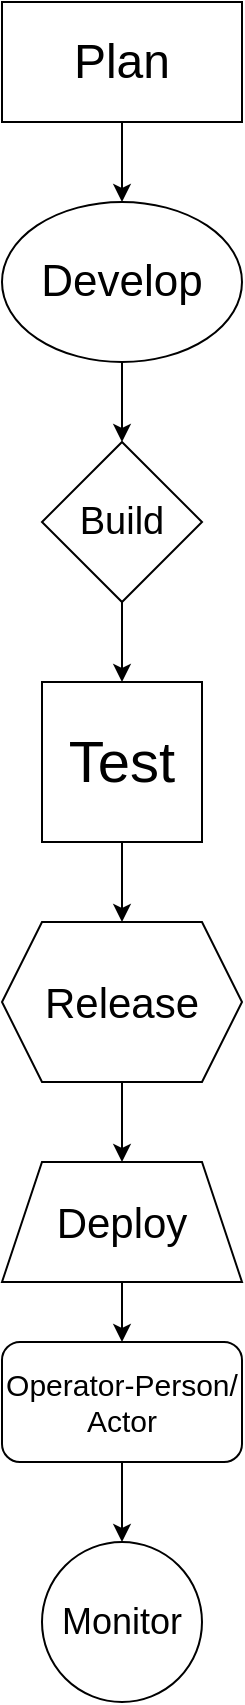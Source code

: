 <mxfile version="28.2.3" pages="2">
  <diagram name="Page-1" id="4jCqsVta9YBGJokjuBqW">
    <mxGraphModel dx="1042" dy="1731" grid="1" gridSize="10" guides="1" tooltips="1" connect="1" arrows="1" fold="1" page="1" pageScale="1" pageWidth="827" pageHeight="1169" math="0" shadow="0">
      <root>
        <mxCell id="0" />
        <mxCell id="1" parent="0" />
        <mxCell id="9XlFjqnNwo3ZBEB4k6mD-11" style="edgeStyle=orthogonalEdgeStyle;rounded=0;orthogonalLoop=1;jettySize=auto;html=1;exitX=0.5;exitY=1;exitDx=0;exitDy=0;entryX=0.5;entryY=0;entryDx=0;entryDy=0;" edge="1" parent="1" source="9XlFjqnNwo3ZBEB4k6mD-2" target="9XlFjqnNwo3ZBEB4k6mD-4">
          <mxGeometry relative="1" as="geometry" />
        </mxCell>
        <mxCell id="9XlFjqnNwo3ZBEB4k6mD-2" value="&lt;font style=&quot;font-size: 22px;&quot;&gt;Develop&lt;/font&gt;" style="ellipse;whiteSpace=wrap;html=1;" vertex="1" parent="1">
          <mxGeometry x="350" y="-10" width="120" height="80" as="geometry" />
        </mxCell>
        <mxCell id="9XlFjqnNwo3ZBEB4k6mD-13" style="edgeStyle=orthogonalEdgeStyle;rounded=0;orthogonalLoop=1;jettySize=auto;html=1;exitX=0.5;exitY=1;exitDx=0;exitDy=0;entryX=0.5;entryY=0;entryDx=0;entryDy=0;" edge="1" parent="1" source="9XlFjqnNwo3ZBEB4k6mD-3" target="9XlFjqnNwo3ZBEB4k6mD-5">
          <mxGeometry relative="1" as="geometry" />
        </mxCell>
        <mxCell id="9XlFjqnNwo3ZBEB4k6mD-3" value="&lt;font style=&quot;font-size: 29px;&quot;&gt;Test&lt;/font&gt;" style="whiteSpace=wrap;html=1;aspect=fixed;" vertex="1" parent="1">
          <mxGeometry x="370" y="230" width="80" height="80" as="geometry" />
        </mxCell>
        <mxCell id="9XlFjqnNwo3ZBEB4k6mD-12" style="edgeStyle=orthogonalEdgeStyle;rounded=0;orthogonalLoop=1;jettySize=auto;html=1;exitX=0.5;exitY=1;exitDx=0;exitDy=0;entryX=0.5;entryY=0;entryDx=0;entryDy=0;" edge="1" parent="1" source="9XlFjqnNwo3ZBEB4k6mD-4" target="9XlFjqnNwo3ZBEB4k6mD-3">
          <mxGeometry relative="1" as="geometry" />
        </mxCell>
        <mxCell id="9XlFjqnNwo3ZBEB4k6mD-4" value="&lt;font style=&quot;font-size: 19px;&quot;&gt;Build&lt;/font&gt;" style="rhombus;whiteSpace=wrap;html=1;" vertex="1" parent="1">
          <mxGeometry x="370" y="110" width="80" height="80" as="geometry" />
        </mxCell>
        <mxCell id="9XlFjqnNwo3ZBEB4k6mD-14" style="edgeStyle=orthogonalEdgeStyle;rounded=0;orthogonalLoop=1;jettySize=auto;html=1;exitX=0.5;exitY=1;exitDx=0;exitDy=0;entryX=0.5;entryY=0;entryDx=0;entryDy=0;" edge="1" parent="1" source="9XlFjqnNwo3ZBEB4k6mD-5" target="9XlFjqnNwo3ZBEB4k6mD-7">
          <mxGeometry relative="1" as="geometry" />
        </mxCell>
        <mxCell id="9XlFjqnNwo3ZBEB4k6mD-5" value="&lt;font style=&quot;font-size: 21px;&quot;&gt;Release&lt;/font&gt;" style="shape=hexagon;perimeter=hexagonPerimeter2;whiteSpace=wrap;html=1;fixedSize=1;" vertex="1" parent="1">
          <mxGeometry x="350" y="350" width="120" height="80" as="geometry" />
        </mxCell>
        <mxCell id="9XlFjqnNwo3ZBEB4k6mD-15" style="edgeStyle=orthogonalEdgeStyle;rounded=0;orthogonalLoop=1;jettySize=auto;html=1;exitX=0.5;exitY=1;exitDx=0;exitDy=0;entryX=0.5;entryY=0;entryDx=0;entryDy=0;" edge="1" parent="1" source="9XlFjqnNwo3ZBEB4k6mD-7" target="9XlFjqnNwo3ZBEB4k6mD-8">
          <mxGeometry relative="1" as="geometry" />
        </mxCell>
        <mxCell id="9XlFjqnNwo3ZBEB4k6mD-7" value="&lt;font style=&quot;font-size: 21px;&quot;&gt;Deploy&lt;/font&gt;" style="shape=trapezoid;perimeter=trapezoidPerimeter;whiteSpace=wrap;html=1;fixedSize=1;" vertex="1" parent="1">
          <mxGeometry x="350" y="470" width="120" height="60" as="geometry" />
        </mxCell>
        <mxCell id="9XlFjqnNwo3ZBEB4k6mD-16" style="edgeStyle=orthogonalEdgeStyle;rounded=0;orthogonalLoop=1;jettySize=auto;html=1;exitX=0.5;exitY=1;exitDx=0;exitDy=0;entryX=0.5;entryY=0;entryDx=0;entryDy=0;" edge="1" parent="1" source="9XlFjqnNwo3ZBEB4k6mD-8" target="9XlFjqnNwo3ZBEB4k6mD-9">
          <mxGeometry relative="1" as="geometry" />
        </mxCell>
        <mxCell id="9XlFjqnNwo3ZBEB4k6mD-8" value="&lt;font style=&quot;font-size: 15px;&quot;&gt;Operator-Person/&lt;/font&gt;&lt;div&gt;&lt;font style=&quot;font-size: 15px;&quot;&gt;Actor&lt;/font&gt;&lt;/div&gt;" style="rounded=1;whiteSpace=wrap;html=1;" vertex="1" parent="1">
          <mxGeometry x="350" y="560" width="120" height="60" as="geometry" />
        </mxCell>
        <mxCell id="9XlFjqnNwo3ZBEB4k6mD-9" value="&lt;font style=&quot;font-size: 18px;&quot;&gt;Monitor&lt;/font&gt;" style="ellipse;whiteSpace=wrap;html=1;aspect=fixed;" vertex="1" parent="1">
          <mxGeometry x="370" y="660" width="80" height="80" as="geometry" />
        </mxCell>
        <mxCell id="9XlFjqnNwo3ZBEB4k6mD-18" style="edgeStyle=orthogonalEdgeStyle;rounded=0;orthogonalLoop=1;jettySize=auto;html=1;entryX=0.5;entryY=0;entryDx=0;entryDy=0;" edge="1" parent="1" source="9XlFjqnNwo3ZBEB4k6mD-17" target="9XlFjqnNwo3ZBEB4k6mD-2">
          <mxGeometry relative="1" as="geometry" />
        </mxCell>
        <mxCell id="9XlFjqnNwo3ZBEB4k6mD-17" value="&lt;font style=&quot;font-size: 24px;&quot;&gt;Plan&lt;/font&gt;" style="rounded=0;whiteSpace=wrap;html=1;" vertex="1" parent="1">
          <mxGeometry x="350" y="-110" width="120" height="60" as="geometry" />
        </mxCell>
      </root>
    </mxGraphModel>
  </diagram>
  <diagram id="KlSxyrDyHxfi4mCaNM5o" name="Page-2">
    <mxGraphModel dx="1097" dy="592" grid="1" gridSize="10" guides="1" tooltips="1" connect="1" arrows="1" fold="1" page="1" pageScale="1" pageWidth="827" pageHeight="1169" math="0" shadow="0">
      <root>
        <mxCell id="0" />
        <mxCell id="1" parent="0" />
        <mxCell id="pCTAA-tiXrnRzbPArf5r-23" style="edgeStyle=orthogonalEdgeStyle;rounded=0;orthogonalLoop=1;jettySize=auto;html=1;entryX=0.5;entryY=0;entryDx=0;entryDy=0;" edge="1" parent="1" source="pCTAA-tiXrnRzbPArf5r-24" target="pCTAA-tiXrnRzbPArf5r-27">
          <mxGeometry relative="1" as="geometry" />
        </mxCell>
        <mxCell id="pCTAA-tiXrnRzbPArf5r-24" value="&lt;font style=&quot;font-size: 20px;&quot;&gt;VJ Eats&lt;/font&gt;" style="rounded=0;whiteSpace=wrap;html=1;" vertex="1" parent="1">
          <mxGeometry x="350" y="50" width="120" height="60" as="geometry" />
        </mxCell>
        <mxCell id="pCTAA-tiXrnRzbPArf5r-25" value="" style="edgeStyle=orthogonalEdgeStyle;rounded=0;orthogonalLoop=1;jettySize=auto;html=1;" edge="1" parent="1" source="pCTAA-tiXrnRzbPArf5r-27" target="pCTAA-tiXrnRzbPArf5r-30">
          <mxGeometry relative="1" as="geometry" />
        </mxCell>
        <mxCell id="pCTAA-tiXrnRzbPArf5r-26" value="" style="edgeStyle=orthogonalEdgeStyle;rounded=0;orthogonalLoop=1;jettySize=auto;html=1;" edge="1" parent="1" source="pCTAA-tiXrnRzbPArf5r-27" target="pCTAA-tiXrnRzbPArf5r-32">
          <mxGeometry relative="1" as="geometry" />
        </mxCell>
        <mxCell id="pCTAA-tiXrnRzbPArf5r-27" value="Designing UI/UX" style="ellipse;whiteSpace=wrap;html=1;aspect=fixed;" vertex="1" parent="1">
          <mxGeometry x="370" y="170" width="80" height="80" as="geometry" />
        </mxCell>
        <mxCell id="pCTAA-tiXrnRzbPArf5r-28" style="edgeStyle=orthogonalEdgeStyle;rounded=0;orthogonalLoop=1;jettySize=auto;html=1;exitX=0.5;exitY=1;exitDx=0;exitDy=0;entryX=0.5;entryY=0;entryDx=0;entryDy=0;entryPerimeter=0;" edge="1" parent="1">
          <mxGeometry relative="1" as="geometry">
            <mxPoint x="410" y="600" as="sourcePoint" />
            <mxPoint x="410" y="640" as="targetPoint" />
          </mxGeometry>
        </mxCell>
        <mxCell id="pCTAA-tiXrnRzbPArf5r-29" style="edgeStyle=orthogonalEdgeStyle;rounded=0;orthogonalLoop=1;jettySize=auto;html=1;exitX=0.5;exitY=1;exitDx=0;exitDy=0;entryX=0;entryY=0.5;entryDx=0;entryDy=0;" edge="1" parent="1" source="pCTAA-tiXrnRzbPArf5r-30" target="pCTAA-tiXrnRzbPArf5r-34">
          <mxGeometry relative="1" as="geometry" />
        </mxCell>
        <mxCell id="pCTAA-tiXrnRzbPArf5r-30" value="Customer sign up" style="ellipse;whiteSpace=wrap;html=1;" vertex="1" parent="1">
          <mxGeometry x="210" y="170" width="80" height="80" as="geometry" />
        </mxCell>
        <mxCell id="pCTAA-tiXrnRzbPArf5r-31" style="edgeStyle=orthogonalEdgeStyle;rounded=0;orthogonalLoop=1;jettySize=auto;html=1;exitX=0.5;exitY=1;exitDx=0;exitDy=0;entryX=1;entryY=0.5;entryDx=0;entryDy=0;" edge="1" parent="1" source="pCTAA-tiXrnRzbPArf5r-32" target="pCTAA-tiXrnRzbPArf5r-34">
          <mxGeometry relative="1" as="geometry" />
        </mxCell>
        <mxCell id="pCTAA-tiXrnRzbPArf5r-32" value="Listing Restaurants and their cusines" style="ellipse;whiteSpace=wrap;html=1;" vertex="1" parent="1">
          <mxGeometry x="530" y="170" width="80" height="80" as="geometry" />
        </mxCell>
        <mxCell id="pCTAA-tiXrnRzbPArf5r-33" style="edgeStyle=orthogonalEdgeStyle;rounded=0;orthogonalLoop=1;jettySize=auto;html=1;exitX=0.5;exitY=1;exitDx=0;exitDy=0;entryX=0.5;entryY=0;entryDx=0;entryDy=0;" edge="1" parent="1" source="pCTAA-tiXrnRzbPArf5r-34" target="pCTAA-tiXrnRzbPArf5r-36">
          <mxGeometry relative="1" as="geometry" />
        </mxCell>
        <mxCell id="pCTAA-tiXrnRzbPArf5r-34" value="Checkout Page &amp;amp; RTS" style="ellipse;whiteSpace=wrap;html=1;aspect=fixed;" vertex="1" parent="1">
          <mxGeometry x="370" y="280" width="80" height="80" as="geometry" />
        </mxCell>
        <mxCell id="pCTAA-tiXrnRzbPArf5r-35" style="edgeStyle=orthogonalEdgeStyle;rounded=0;orthogonalLoop=1;jettySize=auto;html=1;exitX=0.5;exitY=1;exitDx=0;exitDy=0;entryX=0.5;entryY=0;entryDx=0;entryDy=0;" edge="1" parent="1" source="pCTAA-tiXrnRzbPArf5r-36" target="pCTAA-tiXrnRzbPArf5r-37">
          <mxGeometry relative="1" as="geometry" />
        </mxCell>
        <mxCell id="pCTAA-tiXrnRzbPArf5r-36" value="Compiling to Apk" style="ellipse;whiteSpace=wrap;html=1;" vertex="1" parent="1">
          <mxGeometry x="350" y="420" width="120" height="80" as="geometry" />
        </mxCell>
        <mxCell id="pCTAA-tiXrnRzbPArf5r-37" value="No Bugs Found" style="rhombus;whiteSpace=wrap;html=1;" vertex="1" parent="1">
          <mxGeometry x="370" y="530" width="80" height="80" as="geometry" />
        </mxCell>
        <mxCell id="pCTAA-tiXrnRzbPArf5r-38" style="edgeStyle=orthogonalEdgeStyle;rounded=0;orthogonalLoop=1;jettySize=auto;html=1;exitX=0.5;exitY=1;exitDx=0;exitDy=0;entryX=0.5;entryY=0;entryDx=0;entryDy=0;" edge="1" parent="1" source="pCTAA-tiXrnRzbPArf5r-39">
          <mxGeometry relative="1" as="geometry">
            <mxPoint x="410" y="750" as="targetPoint" />
          </mxGeometry>
        </mxCell>
        <mxCell id="pCTAA-tiXrnRzbPArf5r-39" value="Writing Permissions for Deployment" style="shape=parallelogram;perimeter=parallelogramPerimeter;whiteSpace=wrap;html=1;fixedSize=1;" vertex="1" parent="1">
          <mxGeometry x="335" y="640" width="150" height="60" as="geometry" />
        </mxCell>
        <mxCell id="pCTAA-tiXrnRzbPArf5r-40" value="Pushed to Appstore" style="shape=cylinder3;whiteSpace=wrap;html=1;boundedLbl=1;backgroundOutline=1;size=15;" vertex="1" parent="1">
          <mxGeometry x="380" y="750" width="60" height="80" as="geometry" />
        </mxCell>
        <mxCell id="pCTAA-tiXrnRzbPArf5r-41" style="edgeStyle=orthogonalEdgeStyle;rounded=0;orthogonalLoop=1;jettySize=auto;html=1;" edge="1" parent="1" source="pCTAA-tiXrnRzbPArf5r-42" target="pCTAA-tiXrnRzbPArf5r-44">
          <mxGeometry relative="1" as="geometry" />
        </mxCell>
        <mxCell id="pCTAA-tiXrnRzbPArf5r-42" value="Customer Using Application" style="shape=umlActor;verticalLabelPosition=bottom;verticalAlign=top;html=1;outlineConnect=0;" vertex="1" parent="1">
          <mxGeometry x="370" y="860" width="80" height="100" as="geometry" />
        </mxCell>
        <mxCell id="pCTAA-tiXrnRzbPArf5r-43" style="edgeStyle=orthogonalEdgeStyle;rounded=0;orthogonalLoop=1;jettySize=auto;html=1;exitX=0.5;exitY=1;exitDx=0;exitDy=0;exitPerimeter=0;entryX=0.5;entryY=0;entryDx=0;entryDy=0;entryPerimeter=0;" edge="1" parent="1" source="pCTAA-tiXrnRzbPArf5r-40" target="pCTAA-tiXrnRzbPArf5r-42">
          <mxGeometry relative="1" as="geometry" />
        </mxCell>
        <mxCell id="pCTAA-tiXrnRzbPArf5r-44" value="Recieved No Feedback" style="ellipse;shape=cloud;whiteSpace=wrap;html=1;" vertex="1" parent="1">
          <mxGeometry x="350" y="980" width="120" height="80" as="geometry" />
        </mxCell>
      </root>
    </mxGraphModel>
  </diagram>
</mxfile>
